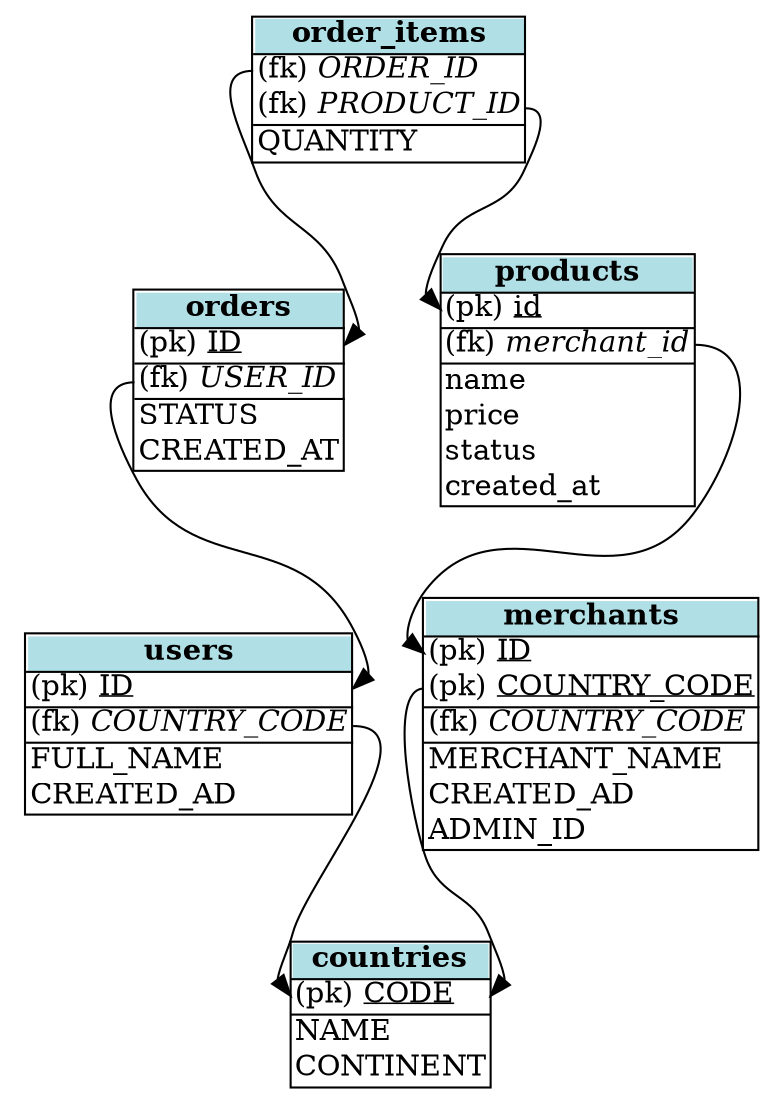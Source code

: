 digraph Database {
	graph [concentrate=true]
	merchants [label=<<table BORDER="1" cellspacing="0" cellpadding="1" >
<tr>
<td BGCOLOR="powderblue" BORDER="0" ><B>merchants</B></td>
</tr>
<HR/><tr>
    <td ALIGN="left" BALIGN="LEFT" BORDER="0" PORT="ID">(pk) <U ALIGN="left" PORT="ID">ID</U></td>
</tr><tr>
    <td ALIGN="left" BALIGN="LEFT" BORDER="0" PORT="COUNTRY_CODE">(pk) <U ALIGN="left" PORT="COUNTRY_CODE">COUNTRY_CODE</U></td>
</tr><HR/><tr>
    <td ALIGN="left" BALIGN="LEFT" BORDER="0" PORT="COUNTRY_CODE">(fk) <I ALIGN="left">COUNTRY_CODE</I></td>
</tr><HR/><tr>
    <td ALIGN="left" BALIGN="LEFT" BORDER="0" PORT="MERCHANT_NAME">MERCHANT_NAME</td>
</tr><tr>
    <td ALIGN="left" BALIGN="LEFT" BORDER="0" PORT="CREATED_AD">CREATED_AD</td>
</tr><tr>
    <td ALIGN="left" BALIGN="LEFT" BORDER="0" PORT="ADMIN_ID">ADMIN_ID</td>
</tr></table>> shape=none]
	users [label=<<table BORDER="1" cellspacing="0" cellpadding="1" >
<tr>
<td BGCOLOR="powderblue" BORDER="0" ><B>users</B></td>
</tr>
<HR/><tr>
    <td ALIGN="left" BALIGN="LEFT" BORDER="0" PORT="ID">(pk) <U ALIGN="left" PORT="ID">ID</U></td>
</tr><HR/><tr>
    <td ALIGN="left" BALIGN="LEFT" BORDER="0" PORT="COUNTRY_CODE">(fk) <I ALIGN="left">COUNTRY_CODE</I></td>
</tr><HR/><tr>
    <td ALIGN="left" BALIGN="LEFT" BORDER="0" PORT="FULL_NAME">FULL_NAME</td>
</tr><tr>
    <td ALIGN="left" BALIGN="LEFT" BORDER="0" PORT="CREATED_AD">CREATED_AD</td>
</tr></table>> shape=none]
	countries [label=<<table BORDER="1" cellspacing="0" cellpadding="1" >
<tr>
<td BGCOLOR="powderblue" BORDER="0" ><B>countries</B></td>
</tr>
<HR/><tr>
    <td ALIGN="left" BALIGN="LEFT" BORDER="0" PORT="CODE">(pk) <U ALIGN="left" PORT="CODE">CODE</U></td>
</tr><HR/><tr>
    <td ALIGN="left" BALIGN="LEFT" BORDER="0" PORT="NAME">NAME</td>
</tr><tr>
    <td ALIGN="left" BALIGN="LEFT" BORDER="0" PORT="CONTINENT">CONTINENT</td>
</tr></table>> shape=none]
	order_items [label=<<table BORDER="1" cellspacing="0" cellpadding="1" >
<tr>
<td BGCOLOR="powderblue" BORDER="0" ><B>order_items</B></td>
</tr>
<HR/><tr>
    <td ALIGN="left" BALIGN="LEFT" BORDER="0" PORT="ORDER_ID">(fk) <I ALIGN="left">ORDER_ID</I></td>
</tr><tr>
    <td ALIGN="left" BALIGN="LEFT" BORDER="0" PORT="PRODUCT_ID">(fk) <I ALIGN="left">PRODUCT_ID</I></td>
</tr><HR/><tr>
    <td ALIGN="left" BALIGN="LEFT" BORDER="0" PORT="QUANTITY">QUANTITY</td>
</tr></table>> shape=none]
	orders [label=<<table BORDER="1" cellspacing="0" cellpadding="1" >
<tr>
<td BGCOLOR="powderblue" BORDER="0" ><B>orders</B></td>
</tr>
<HR/><tr>
    <td ALIGN="left" BALIGN="LEFT" BORDER="0" PORT="ID">(pk) <U ALIGN="left" PORT="ID">ID</U></td>
</tr><HR/><tr>
    <td ALIGN="left" BALIGN="LEFT" BORDER="0" PORT="USER_ID">(fk) <I ALIGN="left">USER_ID</I></td>
</tr><HR/><tr>
    <td ALIGN="left" BALIGN="LEFT" BORDER="0" PORT="STATUS">STATUS</td>
</tr><tr>
    <td ALIGN="left" BALIGN="LEFT" BORDER="0" PORT="CREATED_AT">CREATED_AT</td>
</tr></table>> shape=none]
	products [label=<<table BORDER="1" cellspacing="0" cellpadding="1" >
<tr>
<td BGCOLOR="powderblue" BORDER="0" ><B>products</B></td>
</tr>
<HR/><tr>
    <td ALIGN="left" BALIGN="LEFT" BORDER="0" PORT="id">(pk) <U ALIGN="left" PORT="id">id</U></td>
</tr><HR/><tr>
    <td ALIGN="left" BALIGN="LEFT" BORDER="0" PORT="merchant_id">(fk) <I ALIGN="left">merchant_id</I></td>
</tr><HR/><tr>
    <td ALIGN="left" BALIGN="LEFT" BORDER="0" PORT="name">name</td>
</tr><tr>
    <td ALIGN="left" BALIGN="LEFT" BORDER="0" PORT="price">price</td>
</tr><tr>
    <td ALIGN="left" BALIGN="LEFT" BORDER="0" PORT="status">status</td>
</tr><tr>
    <td ALIGN="left" BALIGN="LEFT" BORDER="0" PORT="created_at">created_at</td>
</tr></table>> shape=none]
	merchants:COUNTRY_CODE -> countries:code
	users:COUNTRY_CODE -> countries:code
	order_items:ORDER_ID -> orders:ID
	order_items:PRODUCT_ID -> products:id
	orders:USER_ID -> users:ID
	products:merchant_id -> merchants:ID
}
